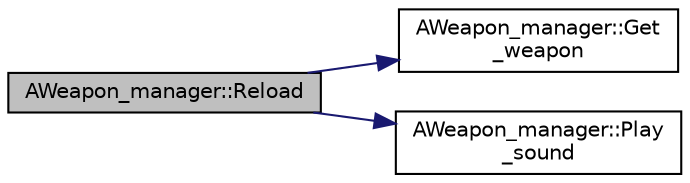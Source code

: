 digraph "AWeapon_manager::Reload"
{
 // LATEX_PDF_SIZE
  edge [fontname="Helvetica",fontsize="10",labelfontname="Helvetica",labelfontsize="10"];
  node [fontname="Helvetica",fontsize="10",shape=record];
  rankdir="LR";
  Node1 [label="AWeapon_manager::Reload",height=0.2,width=0.4,color="black", fillcolor="grey75", style="filled", fontcolor="black",tooltip="재장전"];
  Node1 -> Node2 [color="midnightblue",fontsize="10",style="solid",fontname="Helvetica"];
  Node2 [label="AWeapon_manager::Get\l_weapon",height=0.2,width=0.4,color="black", fillcolor="white", style="filled",URL="$class_a_weapon__manager.html#a24bc84ec406d1277dd5561e8fdfd67b7",tooltip="현재 착용 중인 무기를 갖고옴"];
  Node1 -> Node3 [color="midnightblue",fontsize="10",style="solid",fontname="Helvetica"];
  Node3 [label="AWeapon_manager::Play\l_sound",height=0.2,width=0.4,color="black", fillcolor="white", style="filled",URL="$class_a_weapon__manager.html#a54f9e6c69762053e7dc5d7025c169d71",tooltip="소리 재생을 해주는 함수"];
}
